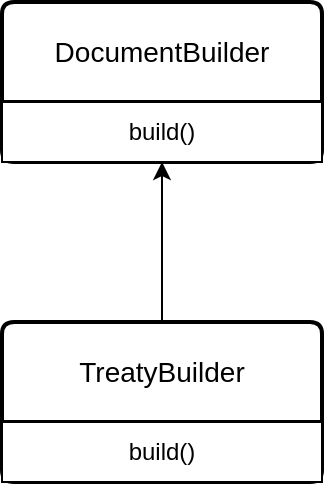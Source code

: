 <mxfile version="21.1.6" type="github">
  <diagram name="Страница 1" id="-t0tsYZnWM1bmS1u4bX9">
    <mxGraphModel dx="1420" dy="782" grid="1" gridSize="10" guides="1" tooltips="1" connect="1" arrows="1" fold="1" page="1" pageScale="1" pageWidth="827" pageHeight="1169" math="0" shadow="0">
      <root>
        <mxCell id="0" />
        <mxCell id="1" parent="0" />
        <mxCell id="TRnpYpJLC8HVgRcgY_k1-5" value="DocumentBuilder" style="swimlane;childLayout=stackLayout;horizontal=1;startSize=50;horizontalStack=0;rounded=1;fontSize=14;fontStyle=0;strokeWidth=2;resizeParent=0;resizeLast=1;shadow=0;dashed=0;align=center;arcSize=4;whiteSpace=wrap;html=1;" vertex="1" parent="1">
          <mxGeometry x="40" y="200" width="160" height="80" as="geometry" />
        </mxCell>
        <mxCell id="TRnpYpJLC8HVgRcgY_k1-16" value="build()" style="whiteSpace=wrap;html=1;" vertex="1" parent="TRnpYpJLC8HVgRcgY_k1-5">
          <mxGeometry y="50" width="160" height="30" as="geometry" />
        </mxCell>
        <mxCell id="TRnpYpJLC8HVgRcgY_k1-19" style="edgeStyle=orthogonalEdgeStyle;rounded=0;orthogonalLoop=1;jettySize=auto;html=1;" edge="1" parent="1" source="TRnpYpJLC8HVgRcgY_k1-17" target="TRnpYpJLC8HVgRcgY_k1-5">
          <mxGeometry relative="1" as="geometry" />
        </mxCell>
        <mxCell id="TRnpYpJLC8HVgRcgY_k1-17" value="TreatyBuilder" style="swimlane;childLayout=stackLayout;horizontal=1;startSize=50;horizontalStack=0;rounded=1;fontSize=14;fontStyle=0;strokeWidth=2;resizeParent=0;resizeLast=1;shadow=0;dashed=0;align=center;arcSize=4;whiteSpace=wrap;html=1;" vertex="1" parent="1">
          <mxGeometry x="40" y="360" width="160" height="80" as="geometry" />
        </mxCell>
        <mxCell id="TRnpYpJLC8HVgRcgY_k1-18" value="build()" style="whiteSpace=wrap;html=1;" vertex="1" parent="TRnpYpJLC8HVgRcgY_k1-17">
          <mxGeometry y="50" width="160" height="30" as="geometry" />
        </mxCell>
      </root>
    </mxGraphModel>
  </diagram>
</mxfile>
